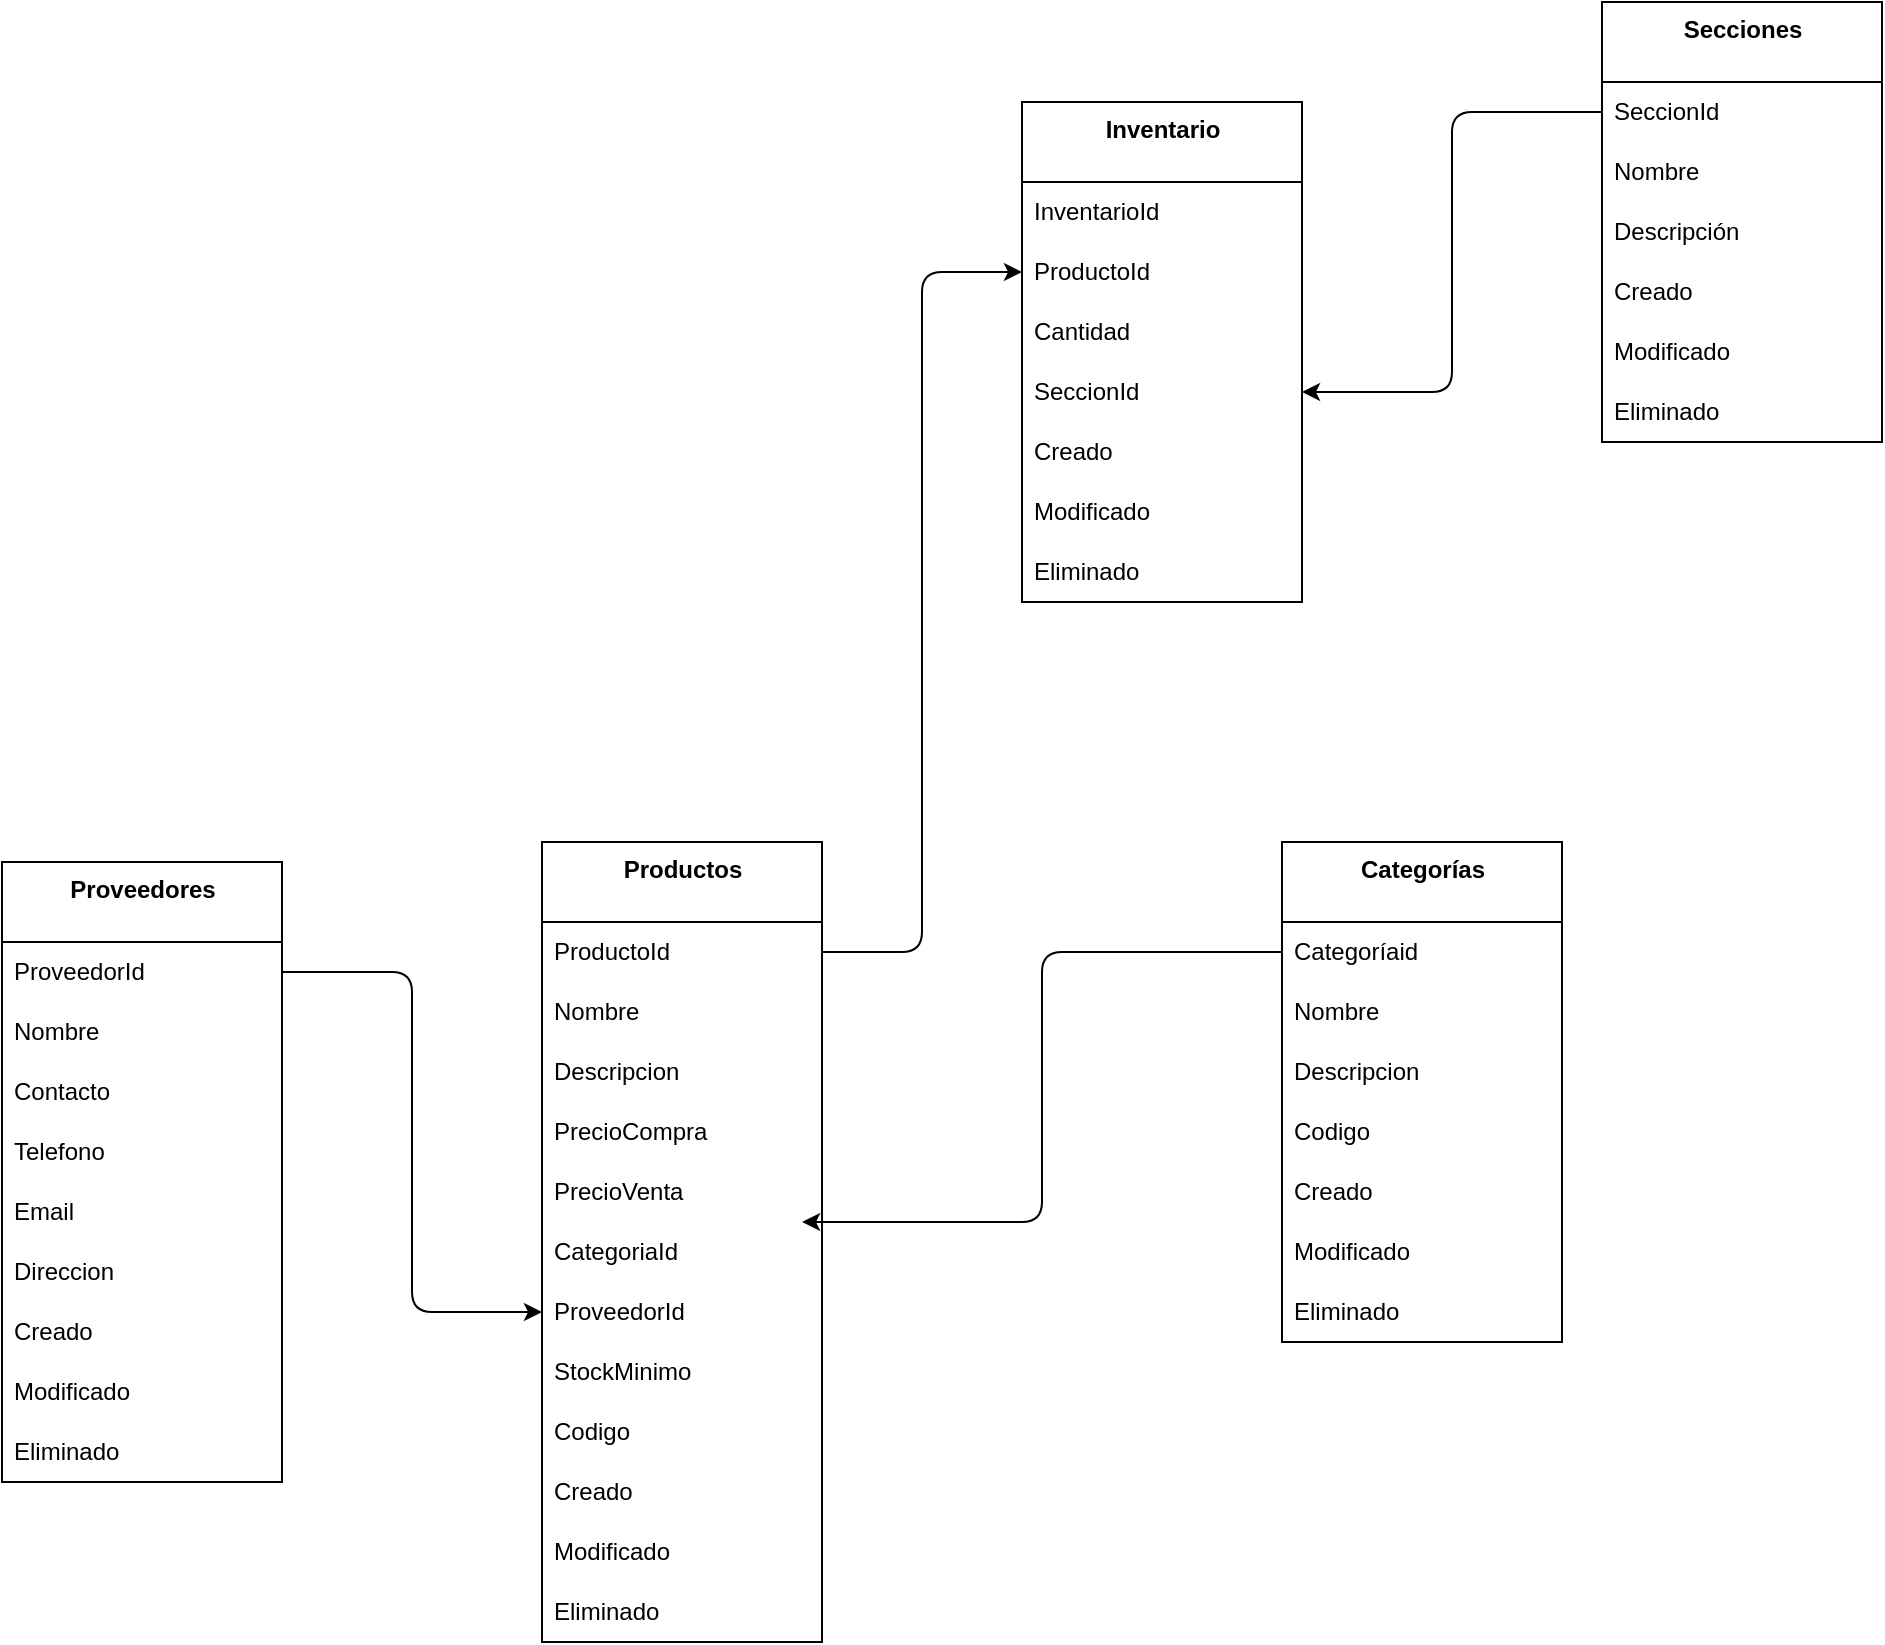 <mxfile>
    <diagram id="UY-tsultTywdRvdGe7qI" name="Página-1">
        <mxGraphModel dx="2081" dy="1940" grid="1" gridSize="10" guides="1" tooltips="1" connect="1" arrows="1" fold="1" page="1" pageScale="1" pageWidth="827" pageHeight="1169" math="0" shadow="0">
            <root>
                <mxCell id="0"/>
                <mxCell id="1" parent="0"/>
                <mxCell id="2" value="&lt;b&gt;Productos&lt;/b&gt;" style="swimlane;fontStyle=0;align=center;verticalAlign=top;childLayout=stackLayout;horizontal=1;startSize=40;horizontalStack=0;resizeParent=1;resizeParentMax=0;resizeLast=0;collapsible=0;marginBottom=0;html=1;" vertex="1" parent="1">
                    <mxGeometry x="120" y="40" width="140" height="400" as="geometry"/>
                </mxCell>
                <mxCell id="3" value="ProductoId" style="text;html=1;strokeColor=none;fillColor=none;align=left;verticalAlign=middle;spacingLeft=4;spacingRight=4;overflow=hidden;rotatable=0;points=[[0,0.5],[1,0.5]];portConstraint=eastwest;" vertex="1" parent="2">
                    <mxGeometry y="40" width="140" height="30" as="geometry"/>
                </mxCell>
                <mxCell id="4" value="Nombre" style="text;html=1;strokeColor=none;fillColor=none;align=left;verticalAlign=middle;spacingLeft=4;spacingRight=4;overflow=hidden;rotatable=0;points=[[0,0.5],[1,0.5]];portConstraint=eastwest;" vertex="1" parent="2">
                    <mxGeometry y="70" width="140" height="30" as="geometry"/>
                </mxCell>
                <mxCell id="16" value="Descripcion" style="text;html=1;strokeColor=none;fillColor=none;align=left;verticalAlign=middle;spacingLeft=4;spacingRight=4;overflow=hidden;rotatable=0;points=[[0,0.5],[1,0.5]];portConstraint=eastwest;" vertex="1" parent="2">
                    <mxGeometry y="100" width="140" height="30" as="geometry"/>
                </mxCell>
                <mxCell id="17" value="PrecioCompra" style="text;html=1;strokeColor=none;fillColor=none;align=left;verticalAlign=middle;spacingLeft=4;spacingRight=4;overflow=hidden;rotatable=0;points=[[0,0.5],[1,0.5]];portConstraint=eastwest;" vertex="1" parent="2">
                    <mxGeometry y="130" width="140" height="30" as="geometry"/>
                </mxCell>
                <mxCell id="18" value="PrecioVenta" style="text;html=1;strokeColor=none;fillColor=none;align=left;verticalAlign=middle;spacingLeft=4;spacingRight=4;overflow=hidden;rotatable=0;points=[[0,0.5],[1,0.5]];portConstraint=eastwest;" vertex="1" parent="2">
                    <mxGeometry y="160" width="140" height="30" as="geometry"/>
                </mxCell>
                <mxCell id="19" value="CategoriaId" style="text;html=1;strokeColor=none;fillColor=none;align=left;verticalAlign=middle;spacingLeft=4;spacingRight=4;overflow=hidden;rotatable=0;points=[[0,0.5],[1,0.5]];portConstraint=eastwest;" vertex="1" parent="2">
                    <mxGeometry y="190" width="140" height="30" as="geometry"/>
                </mxCell>
                <mxCell id="20" value="ProveedorId" style="text;html=1;strokeColor=none;fillColor=none;align=left;verticalAlign=middle;spacingLeft=4;spacingRight=4;overflow=hidden;rotatable=0;points=[[0,0.5],[1,0.5]];portConstraint=eastwest;" vertex="1" parent="2">
                    <mxGeometry y="220" width="140" height="30" as="geometry"/>
                </mxCell>
                <mxCell id="22" value="StockMinimo" style="text;html=1;strokeColor=none;fillColor=none;align=left;verticalAlign=middle;spacingLeft=4;spacingRight=4;overflow=hidden;rotatable=0;points=[[0,0.5],[1,0.5]];portConstraint=eastwest;" vertex="1" parent="2">
                    <mxGeometry y="250" width="140" height="30" as="geometry"/>
                </mxCell>
                <mxCell id="5" value="Codigo" style="text;html=1;strokeColor=none;fillColor=none;align=left;verticalAlign=middle;spacingLeft=4;spacingRight=4;overflow=hidden;rotatable=0;points=[[0,0.5],[1,0.5]];portConstraint=eastwest;" vertex="1" parent="2">
                    <mxGeometry y="280" width="140" height="30" as="geometry"/>
                </mxCell>
                <mxCell id="6" value="Creado" style="text;html=1;strokeColor=none;fillColor=none;align=left;verticalAlign=middle;spacingLeft=4;spacingRight=4;overflow=hidden;rotatable=0;points=[[0,0.5],[1,0.5]];portConstraint=eastwest;" vertex="1" parent="2">
                    <mxGeometry y="310" width="140" height="30" as="geometry"/>
                </mxCell>
                <mxCell id="7" value="Modificado" style="text;html=1;strokeColor=none;fillColor=none;align=left;verticalAlign=middle;spacingLeft=4;spacingRight=4;overflow=hidden;rotatable=0;points=[[0,0.5],[1,0.5]];portConstraint=eastwest;" vertex="1" parent="2">
                    <mxGeometry y="340" width="140" height="30" as="geometry"/>
                </mxCell>
                <mxCell id="8" value="Eliminado" style="text;html=1;strokeColor=none;fillColor=none;align=left;verticalAlign=middle;spacingLeft=4;spacingRight=4;overflow=hidden;rotatable=0;points=[[0,0.5],[1,0.5]];portConstraint=eastwest;" vertex="1" parent="2">
                    <mxGeometry y="370" width="140" height="30" as="geometry"/>
                </mxCell>
                <mxCell id="9" value="&lt;b&gt;Categorías&lt;/b&gt;" style="swimlane;fontStyle=0;align=center;verticalAlign=top;childLayout=stackLayout;horizontal=1;startSize=40;horizontalStack=0;resizeParent=1;resizeParentMax=0;resizeLast=0;collapsible=0;marginBottom=0;html=1;" vertex="1" parent="1">
                    <mxGeometry x="490" y="40" width="140" height="250" as="geometry"/>
                </mxCell>
                <mxCell id="10" value="Categoríaid" style="text;html=1;strokeColor=none;fillColor=none;align=left;verticalAlign=middle;spacingLeft=4;spacingRight=4;overflow=hidden;rotatable=0;points=[[0,0.5],[1,0.5]];portConstraint=eastwest;" vertex="1" parent="9">
                    <mxGeometry y="40" width="140" height="30" as="geometry"/>
                </mxCell>
                <mxCell id="11" value="Nombre" style="text;html=1;strokeColor=none;fillColor=none;align=left;verticalAlign=middle;spacingLeft=4;spacingRight=4;overflow=hidden;rotatable=0;points=[[0,0.5],[1,0.5]];portConstraint=eastwest;" vertex="1" parent="9">
                    <mxGeometry y="70" width="140" height="30" as="geometry"/>
                </mxCell>
                <mxCell id="35" value="Descripcion" style="text;html=1;strokeColor=none;fillColor=none;align=left;verticalAlign=middle;spacingLeft=4;spacingRight=4;overflow=hidden;rotatable=0;points=[[0,0.5],[1,0.5]];portConstraint=eastwest;" vertex="1" parent="9">
                    <mxGeometry y="100" width="140" height="30" as="geometry"/>
                </mxCell>
                <mxCell id="12" value="Codigo" style="text;html=1;strokeColor=none;fillColor=none;align=left;verticalAlign=middle;spacingLeft=4;spacingRight=4;overflow=hidden;rotatable=0;points=[[0,0.5],[1,0.5]];portConstraint=eastwest;" vertex="1" parent="9">
                    <mxGeometry y="130" width="140" height="30" as="geometry"/>
                </mxCell>
                <mxCell id="13" value="Creado" style="text;html=1;strokeColor=none;fillColor=none;align=left;verticalAlign=middle;spacingLeft=4;spacingRight=4;overflow=hidden;rotatable=0;points=[[0,0.5],[1,0.5]];portConstraint=eastwest;" vertex="1" parent="9">
                    <mxGeometry y="160" width="140" height="30" as="geometry"/>
                </mxCell>
                <mxCell id="14" value="Modificado" style="text;html=1;strokeColor=none;fillColor=none;align=left;verticalAlign=middle;spacingLeft=4;spacingRight=4;overflow=hidden;rotatable=0;points=[[0,0.5],[1,0.5]];portConstraint=eastwest;" vertex="1" parent="9">
                    <mxGeometry y="190" width="140" height="30" as="geometry"/>
                </mxCell>
                <mxCell id="15" value="Eliminado" style="text;html=1;strokeColor=none;fillColor=none;align=left;verticalAlign=middle;spacingLeft=4;spacingRight=4;overflow=hidden;rotatable=0;points=[[0,0.5],[1,0.5]];portConstraint=eastwest;" vertex="1" parent="9">
                    <mxGeometry y="220" width="140" height="30" as="geometry"/>
                </mxCell>
                <mxCell id="23" style="edgeStyle=elbowEdgeStyle;html=1;entryX=0.929;entryY=0;entryDx=0;entryDy=0;entryPerimeter=0;exitX=0;exitY=0.5;exitDx=0;exitDy=0;" edge="1" parent="1" source="10" target="19">
                    <mxGeometry relative="1" as="geometry">
                        <mxPoint x="430" y="120" as="sourcePoint"/>
                        <mxPoint x="220" y="230" as="targetPoint"/>
                    </mxGeometry>
                </mxCell>
                <mxCell id="25" value="&lt;b&gt;Proveedores&lt;/b&gt;" style="swimlane;fontStyle=0;align=center;verticalAlign=top;childLayout=stackLayout;horizontal=1;startSize=40;horizontalStack=0;resizeParent=1;resizeParentMax=0;resizeLast=0;collapsible=0;marginBottom=0;html=1;" vertex="1" parent="1">
                    <mxGeometry x="-150" y="50" width="140" height="310" as="geometry"/>
                </mxCell>
                <mxCell id="26" value="ProveedorId" style="text;html=1;strokeColor=none;fillColor=none;align=left;verticalAlign=middle;spacingLeft=4;spacingRight=4;overflow=hidden;rotatable=0;points=[[0,0.5],[1,0.5]];portConstraint=eastwest;" vertex="1" parent="25">
                    <mxGeometry y="40" width="140" height="30" as="geometry"/>
                </mxCell>
                <mxCell id="27" value="Nombre" style="text;html=1;strokeColor=none;fillColor=none;align=left;verticalAlign=middle;spacingLeft=4;spacingRight=4;overflow=hidden;rotatable=0;points=[[0,0.5],[1,0.5]];portConstraint=eastwest;" vertex="1" parent="25">
                    <mxGeometry y="70" width="140" height="30" as="geometry"/>
                </mxCell>
                <mxCell id="28" value="Contacto" style="text;html=1;strokeColor=none;fillColor=none;align=left;verticalAlign=middle;spacingLeft=4;spacingRight=4;overflow=hidden;rotatable=0;points=[[0,0.5],[1,0.5]];portConstraint=eastwest;" vertex="1" parent="25">
                    <mxGeometry y="100" width="140" height="30" as="geometry"/>
                </mxCell>
                <mxCell id="29" value="Telefono" style="text;html=1;strokeColor=none;fillColor=none;align=left;verticalAlign=middle;spacingLeft=4;spacingRight=4;overflow=hidden;rotatable=0;points=[[0,0.5],[1,0.5]];portConstraint=eastwest;" vertex="1" parent="25">
                    <mxGeometry y="130" width="140" height="30" as="geometry"/>
                </mxCell>
                <mxCell id="30" value="Email" style="text;html=1;strokeColor=none;fillColor=none;align=left;verticalAlign=middle;spacingLeft=4;spacingRight=4;overflow=hidden;rotatable=0;points=[[0,0.5],[1,0.5]];portConstraint=eastwest;" vertex="1" parent="25">
                    <mxGeometry y="160" width="140" height="30" as="geometry"/>
                </mxCell>
                <mxCell id="31" value="Direccion" style="text;html=1;strokeColor=none;fillColor=none;align=left;verticalAlign=middle;spacingLeft=4;spacingRight=4;overflow=hidden;rotatable=0;points=[[0,0.5],[1,0.5]];portConstraint=eastwest;" vertex="1" parent="25">
                    <mxGeometry y="190" width="140" height="30" as="geometry"/>
                </mxCell>
                <mxCell id="32" value="Creado" style="text;html=1;strokeColor=none;fillColor=none;align=left;verticalAlign=middle;spacingLeft=4;spacingRight=4;overflow=hidden;rotatable=0;points=[[0,0.5],[1,0.5]];portConstraint=eastwest;" vertex="1" parent="25">
                    <mxGeometry y="220" width="140" height="30" as="geometry"/>
                </mxCell>
                <mxCell id="33" value="Modificado" style="text;html=1;strokeColor=none;fillColor=none;align=left;verticalAlign=middle;spacingLeft=4;spacingRight=4;overflow=hidden;rotatable=0;points=[[0,0.5],[1,0.5]];portConstraint=eastwest;" vertex="1" parent="25">
                    <mxGeometry y="250" width="140" height="30" as="geometry"/>
                </mxCell>
                <mxCell id="34" value="Eliminado" style="text;html=1;strokeColor=none;fillColor=none;align=left;verticalAlign=middle;spacingLeft=4;spacingRight=4;overflow=hidden;rotatable=0;points=[[0,0.5],[1,0.5]];portConstraint=eastwest;" vertex="1" parent="25">
                    <mxGeometry y="280" width="140" height="30" as="geometry"/>
                </mxCell>
                <mxCell id="36" value="&lt;b&gt;Inventario&lt;/b&gt;" style="swimlane;fontStyle=0;align=center;verticalAlign=top;childLayout=stackLayout;horizontal=1;startSize=40;horizontalStack=0;resizeParent=1;resizeParentMax=0;resizeLast=0;collapsible=0;marginBottom=0;html=1;" vertex="1" parent="1">
                    <mxGeometry x="360" y="-330" width="140" height="250" as="geometry"/>
                </mxCell>
                <mxCell id="37" value="InventarioId" style="text;html=1;strokeColor=none;fillColor=none;align=left;verticalAlign=middle;spacingLeft=4;spacingRight=4;overflow=hidden;rotatable=0;points=[[0,0.5],[1,0.5]];portConstraint=eastwest;" vertex="1" parent="36">
                    <mxGeometry y="40" width="140" height="30" as="geometry"/>
                </mxCell>
                <mxCell id="38" value="ProductoId" style="text;html=1;strokeColor=none;fillColor=none;align=left;verticalAlign=middle;spacingLeft=4;spacingRight=4;overflow=hidden;rotatable=0;points=[[0,0.5],[1,0.5]];portConstraint=eastwest;" vertex="1" parent="36">
                    <mxGeometry y="70" width="140" height="30" as="geometry"/>
                </mxCell>
                <mxCell id="39" value="Cantidad" style="text;html=1;strokeColor=none;fillColor=none;align=left;verticalAlign=middle;spacingLeft=4;spacingRight=4;overflow=hidden;rotatable=0;points=[[0,0.5],[1,0.5]];portConstraint=eastwest;" vertex="1" parent="36">
                    <mxGeometry y="100" width="140" height="30" as="geometry"/>
                </mxCell>
                <mxCell id="52" value="SeccionId" style="text;html=1;strokeColor=none;fillColor=none;align=left;verticalAlign=middle;spacingLeft=4;spacingRight=4;overflow=hidden;rotatable=0;points=[[0,0.5],[1,0.5]];portConstraint=eastwest;" vertex="1" parent="36">
                    <mxGeometry y="130" width="140" height="30" as="geometry"/>
                </mxCell>
                <mxCell id="41" value="Creado" style="text;html=1;strokeColor=none;fillColor=none;align=left;verticalAlign=middle;spacingLeft=4;spacingRight=4;overflow=hidden;rotatable=0;points=[[0,0.5],[1,0.5]];portConstraint=eastwest;" vertex="1" parent="36">
                    <mxGeometry y="160" width="140" height="30" as="geometry"/>
                </mxCell>
                <mxCell id="42" value="Modificado" style="text;html=1;strokeColor=none;fillColor=none;align=left;verticalAlign=middle;spacingLeft=4;spacingRight=4;overflow=hidden;rotatable=0;points=[[0,0.5],[1,0.5]];portConstraint=eastwest;" vertex="1" parent="36">
                    <mxGeometry y="190" width="140" height="30" as="geometry"/>
                </mxCell>
                <mxCell id="43" value="Eliminado" style="text;html=1;strokeColor=none;fillColor=none;align=left;verticalAlign=middle;spacingLeft=4;spacingRight=4;overflow=hidden;rotatable=0;points=[[0,0.5],[1,0.5]];portConstraint=eastwest;" vertex="1" parent="36">
                    <mxGeometry y="220" width="140" height="30" as="geometry"/>
                </mxCell>
                <mxCell id="44" style="edgeStyle=elbowEdgeStyle;html=1;" edge="1" parent="1" source="26" target="20">
                    <mxGeometry relative="1" as="geometry"/>
                </mxCell>
                <mxCell id="53" value="&lt;b&gt;Secciones&lt;/b&gt;" style="swimlane;fontStyle=0;align=center;verticalAlign=top;childLayout=stackLayout;horizontal=1;startSize=40;horizontalStack=0;resizeParent=1;resizeParentMax=0;resizeLast=0;collapsible=0;marginBottom=0;html=1;" vertex="1" parent="1">
                    <mxGeometry x="650" y="-380" width="140" height="220" as="geometry"/>
                </mxCell>
                <mxCell id="54" value="SeccionId" style="text;html=1;strokeColor=none;fillColor=none;align=left;verticalAlign=middle;spacingLeft=4;spacingRight=4;overflow=hidden;rotatable=0;points=[[0,0.5],[1,0.5]];portConstraint=eastwest;" vertex="1" parent="53">
                    <mxGeometry y="40" width="140" height="30" as="geometry"/>
                </mxCell>
                <mxCell id="61" value="Nombre" style="text;html=1;strokeColor=none;fillColor=none;align=left;verticalAlign=middle;spacingLeft=4;spacingRight=4;overflow=hidden;rotatable=0;points=[[0,0.5],[1,0.5]];portConstraint=eastwest;" vertex="1" parent="53">
                    <mxGeometry y="70" width="140" height="30" as="geometry"/>
                </mxCell>
                <mxCell id="62" value="Descripción" style="text;html=1;strokeColor=none;fillColor=none;align=left;verticalAlign=middle;spacingLeft=4;spacingRight=4;overflow=hidden;rotatable=0;points=[[0,0.5],[1,0.5]];portConstraint=eastwest;" vertex="1" parent="53">
                    <mxGeometry y="100" width="140" height="30" as="geometry"/>
                </mxCell>
                <mxCell id="63" value="Creado" style="text;html=1;strokeColor=none;fillColor=none;align=left;verticalAlign=middle;spacingLeft=4;spacingRight=4;overflow=hidden;rotatable=0;points=[[0,0.5],[1,0.5]];portConstraint=eastwest;" vertex="1" parent="53">
                    <mxGeometry y="130" width="140" height="30" as="geometry"/>
                </mxCell>
                <mxCell id="59" value="Modificado" style="text;html=1;strokeColor=none;fillColor=none;align=left;verticalAlign=middle;spacingLeft=4;spacingRight=4;overflow=hidden;rotatable=0;points=[[0,0.5],[1,0.5]];portConstraint=eastwest;" vertex="1" parent="53">
                    <mxGeometry y="160" width="140" height="30" as="geometry"/>
                </mxCell>
                <mxCell id="60" value="Eliminado" style="text;html=1;strokeColor=none;fillColor=none;align=left;verticalAlign=middle;spacingLeft=4;spacingRight=4;overflow=hidden;rotatable=0;points=[[0,0.5],[1,0.5]];portConstraint=eastwest;" vertex="1" parent="53">
                    <mxGeometry y="190" width="140" height="30" as="geometry"/>
                </mxCell>
                <mxCell id="64" style="edgeStyle=elbowEdgeStyle;html=1;entryX=1;entryY=0.5;entryDx=0;entryDy=0;" edge="1" parent="1" source="54" target="52">
                    <mxGeometry relative="1" as="geometry"/>
                </mxCell>
                <mxCell id="65" style="edgeStyle=elbowEdgeStyle;html=1;entryX=0;entryY=0.5;entryDx=0;entryDy=0;" edge="1" parent="1" source="3" target="38">
                    <mxGeometry relative="1" as="geometry"/>
                </mxCell>
            </root>
        </mxGraphModel>
    </diagram>
</mxfile>